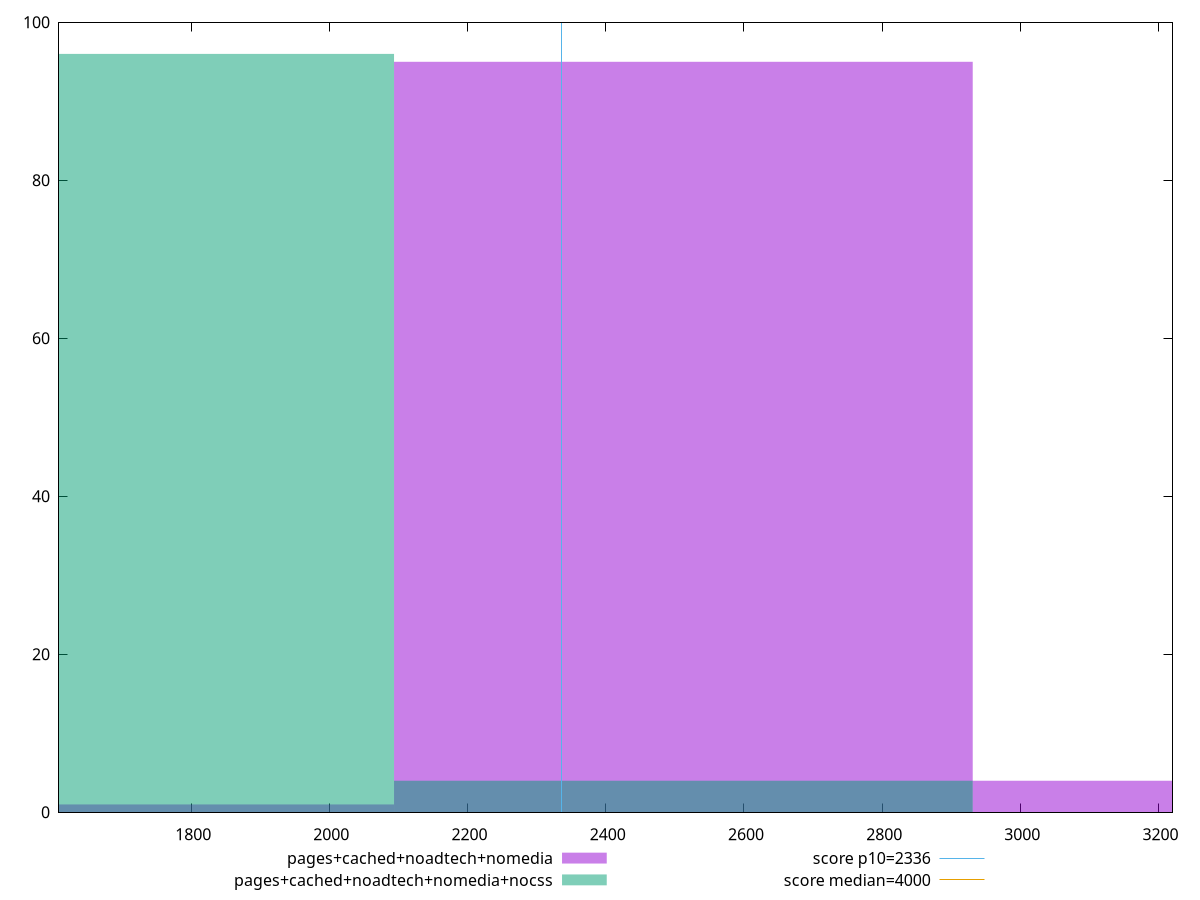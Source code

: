 reset

$pagesCachedNoadtechNomedia <<EOF
3349.8172663886694 4
2512.362949791502 95
1674.9086331943347 1
EOF

$pagesCachedNoadtechNomediaNocss <<EOF
2512.362949791502 4
1674.9086331943347 96
EOF

set key outside below
set boxwidth 837.4543165971673
set xrange [1608.796:3220.2049999999995]
set yrange [0:100]
set trange [0:100]
set style fill transparent solid 0.5 noborder

set parametric
set terminal svg size 640, 500 enhanced background rgb 'white'
set output "report_00013_2021-02-09T12-04-24.940Z/first-meaningful-paint/comparison/histogram/3_vs_4.svg"

plot $pagesCachedNoadtechNomedia title "pages+cached+noadtech+nomedia" with boxes, \
     $pagesCachedNoadtechNomediaNocss title "pages+cached+noadtech+nomedia+nocss" with boxes, \
     2336,t title "score p10=2336", \
     4000,t title "score median=4000"

reset
